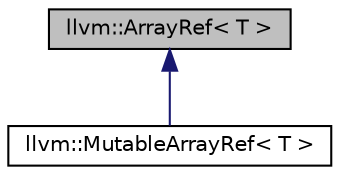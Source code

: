 digraph "llvm::ArrayRef&lt; T &gt;"
{
  edge [fontname="Helvetica",fontsize="10",labelfontname="Helvetica",labelfontsize="10"];
  node [fontname="Helvetica",fontsize="10",shape=record];
  Node1 [label="llvm::ArrayRef\< T \>",height=0.2,width=0.4,color="black", fillcolor="grey75", style="filled", fontcolor="black"];
  Node1 -> Node2 [dir="back",color="midnightblue",fontsize="10",style="solid",fontname="Helvetica"];
  Node2 [label="llvm::MutableArrayRef\< T \>",height=0.2,width=0.4,color="black", fillcolor="white", style="filled",URL="$classllvm_1_1MutableArrayRef.html",tooltip="MutableArrayRef - Represent a mutable reference to an array (0 or more elements consecutively in memo..."];
}

